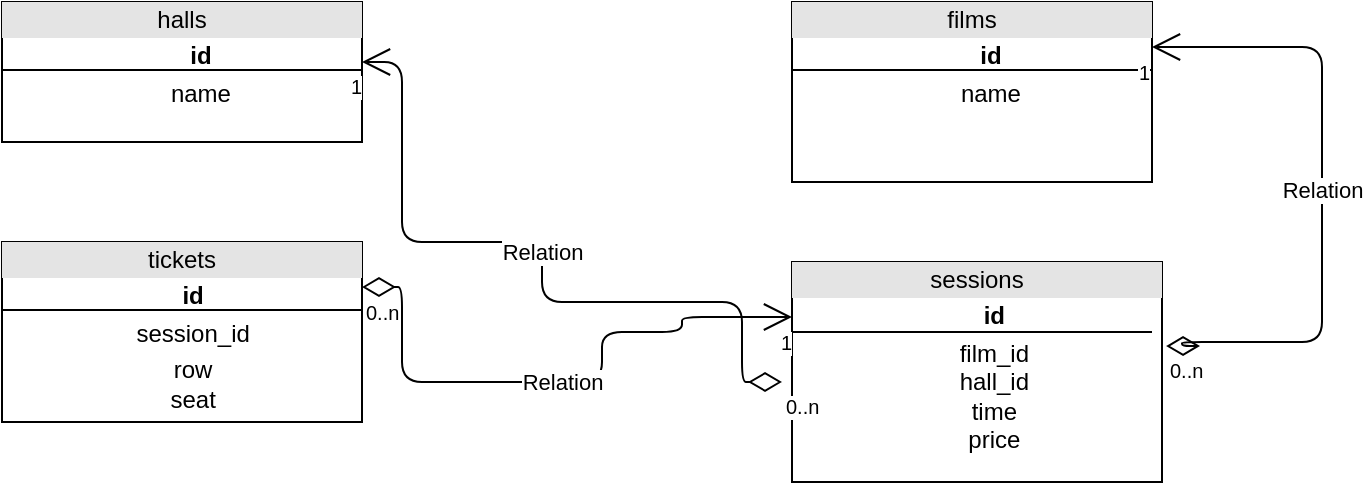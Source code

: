 <mxfile version="12.0.2" type="device" pages="1"><diagram name="Page-1" id="c4acf3e9-155e-7222-9cf6-157b1a14988f"><mxGraphModel dx="1662" dy="762" grid="1" gridSize="10" guides="1" tooltips="1" connect="1" arrows="1" fold="1" page="1" pageScale="1" pageWidth="850" pageHeight="1100" background="#ffffff" math="0" shadow="0"><root><mxCell id="0"/><mxCell id="1" parent="0"/><mxCell id="eIRLq-ZLnSiror9QXDLl-1" value="&lt;div style=&quot;box-sizing: border-box ; width: 100% ; background: #e4e4e4 ; padding: 2px&quot;&gt;halls&lt;/div&gt;&lt;table style=&quot;width: 100% ; font-size: 1em&quot; cellpadding=&quot;2&quot; cellspacing=&quot;0&quot;&gt;&lt;tbody&gt;&lt;tr&gt;&lt;td&gt;&lt;br&gt;&lt;/td&gt;&lt;td&gt;&lt;b&gt;id&lt;/b&gt;&lt;/td&gt;&lt;/tr&gt;&lt;tr&gt;&lt;td&gt;&lt;br&gt;&lt;/td&gt;&lt;td&gt;name&lt;/td&gt;&lt;/tr&gt;&lt;tr&gt;&lt;td&gt;&lt;/td&gt;&lt;td&gt;&lt;br&gt;&lt;/td&gt;&lt;/tr&gt;&lt;/tbody&gt;&lt;/table&gt;" style="verticalAlign=top;align=center;overflow=fill;html=1;" vertex="1" parent="1"><mxGeometry x="30" y="20" width="180" height="70" as="geometry"/></mxCell><mxCell id="eIRLq-ZLnSiror9QXDLl-2" value="&lt;div style=&quot;box-sizing: border-box ; width: 100% ; background: #e4e4e4 ; padding: 2px&quot;&gt;films&lt;/div&gt;&lt;table style=&quot;width: 100% ; font-size: 1em&quot; cellpadding=&quot;2&quot; cellspacing=&quot;0&quot;&gt;&lt;tbody&gt;&lt;tr&gt;&lt;td&gt;&lt;br&gt;&lt;/td&gt;&lt;td&gt;&lt;b&gt;id&lt;/b&gt;&lt;/td&gt;&lt;/tr&gt;&lt;tr&gt;&lt;td&gt;&lt;br&gt;&lt;/td&gt;&lt;td&gt;name&lt;/td&gt;&lt;/tr&gt;&lt;tr&gt;&lt;td&gt;&lt;br&gt;&lt;/td&gt;&lt;td&gt;&lt;/td&gt;&lt;/tr&gt;&lt;/tbody&gt;&lt;/table&gt;" style="verticalAlign=top;align=center;overflow=fill;html=1;" vertex="1" parent="1"><mxGeometry x="425" y="20" width="180" height="90" as="geometry"/></mxCell><mxCell id="eIRLq-ZLnSiror9QXDLl-3" value="&lt;div style=&quot;box-sizing: border-box ; width: 100% ; background: #e4e4e4 ; padding: 2px&quot;&gt;tickets&lt;/div&gt;&lt;table style=&quot;width: 100% ; font-size: 1em&quot; cellpadding=&quot;2&quot; cellspacing=&quot;0&quot;&gt;&lt;tbody&gt;&lt;tr&gt;&lt;td&gt;&lt;br&gt;&lt;/td&gt;&lt;td&gt;&lt;b&gt;id&lt;/b&gt;&lt;/td&gt;&lt;/tr&gt;&lt;tr&gt;&lt;td&gt;&lt;br&gt;&lt;/td&gt;&lt;td&gt;session_id&lt;/td&gt;&lt;/tr&gt;&lt;tr&gt;&lt;td&gt;&lt;/td&gt;&lt;td&gt;row&lt;br&gt;seat&lt;/td&gt;&lt;/tr&gt;&lt;/tbody&gt;&lt;/table&gt;" style="verticalAlign=top;align=center;overflow=fill;html=1;" vertex="1" parent="1"><mxGeometry x="30" y="140" width="180" height="90" as="geometry"/></mxCell><mxCell id="eIRLq-ZLnSiror9QXDLl-4" value="&lt;div style=&quot;box-sizing: border-box ; width: 100% ; background: #e4e4e4 ; padding: 2px&quot;&gt;sessions&lt;/div&gt;&lt;table style=&quot;width: 100% ; font-size: 1em&quot; cellpadding=&quot;2&quot; cellspacing=&quot;0&quot;&gt;&lt;tbody&gt;&lt;tr&gt;&lt;td&gt;&lt;/td&gt;&lt;td&gt;&lt;b&gt;id&lt;/b&gt;&lt;/td&gt;&lt;/tr&gt;&lt;tr&gt;&lt;td&gt;&lt;br&gt;&lt;/td&gt;&lt;td&gt;film_id&lt;br&gt;hall_id&lt;br&gt;time&lt;br&gt;price&lt;/td&gt;&lt;/tr&gt;&lt;/tbody&gt;&lt;/table&gt;" style="verticalAlign=top;align=center;overflow=fill;html=1;" vertex="1" parent="1"><mxGeometry x="425" y="150" width="185" height="110" as="geometry"/></mxCell><mxCell id="eIRLq-ZLnSiror9QXDLl-6" value="" style="line;strokeWidth=1;fillColor=none;align=left;verticalAlign=middle;spacingTop=-1;spacingLeft=3;spacingRight=3;rotatable=0;labelPosition=right;points=[];portConstraint=eastwest;" vertex="1" parent="1"><mxGeometry x="30" y="50" width="180" height="8" as="geometry"/></mxCell><mxCell id="eIRLq-ZLnSiror9QXDLl-7" value="" style="line;strokeWidth=1;fillColor=none;align=left;verticalAlign=middle;spacingTop=-1;spacingLeft=3;spacingRight=3;rotatable=0;labelPosition=right;points=[];portConstraint=eastwest;" vertex="1" parent="1"><mxGeometry x="425" y="50" width="180" height="8" as="geometry"/></mxCell><mxCell id="eIRLq-ZLnSiror9QXDLl-8" value="" style="line;strokeWidth=1;fillColor=none;align=left;verticalAlign=middle;spacingTop=-1;spacingLeft=3;spacingRight=3;rotatable=0;labelPosition=right;points=[];portConstraint=eastwest;" vertex="1" parent="1"><mxGeometry x="30" y="170" width="180" height="8" as="geometry"/></mxCell><mxCell id="eIRLq-ZLnSiror9QXDLl-9" value="" style="line;strokeWidth=1;fillColor=none;align=left;verticalAlign=middle;spacingTop=-1;spacingLeft=3;spacingRight=3;rotatable=0;labelPosition=right;points=[];portConstraint=eastwest;" vertex="1" parent="1"><mxGeometry x="425" y="181" width="180" height="8" as="geometry"/></mxCell><mxCell id="eIRLq-ZLnSiror9QXDLl-10" value="Relation" style="endArrow=open;html=1;endSize=12;startArrow=diamondThin;startSize=14;startFill=0;edgeStyle=orthogonalEdgeStyle;" edge="1" parent="1"><mxGeometry relative="1" as="geometry"><mxPoint x="420" y="210" as="sourcePoint"/><mxPoint x="210" y="50" as="targetPoint"/><Array as="points"><mxPoint x="400" y="210"/><mxPoint x="400" y="170"/><mxPoint x="300" y="170"/><mxPoint x="300" y="140"/><mxPoint x="230" y="140"/><mxPoint x="230" y="50"/></Array></mxGeometry></mxCell><mxCell id="eIRLq-ZLnSiror9QXDLl-11" value="0..n" style="resizable=0;html=1;align=left;verticalAlign=top;labelBackgroundColor=#ffffff;fontSize=10;" connectable="0" vertex="1" parent="eIRLq-ZLnSiror9QXDLl-10"><mxGeometry x="-1" relative="1" as="geometry"/></mxCell><mxCell id="eIRLq-ZLnSiror9QXDLl-12" value="1" style="resizable=0;html=1;align=right;verticalAlign=top;labelBackgroundColor=#ffffff;fontSize=10;" connectable="0" vertex="1" parent="eIRLq-ZLnSiror9QXDLl-10"><mxGeometry x="1" relative="1" as="geometry"/></mxCell><mxCell id="eIRLq-ZLnSiror9QXDLl-13" value="Relation" style="endArrow=open;html=1;endSize=12;startArrow=diamondThin;startSize=14;startFill=0;edgeStyle=orthogonalEdgeStyle;entryX=1;entryY=0.25;entryDx=0;entryDy=0;exitX=1.011;exitY=0.382;exitDx=0;exitDy=0;exitPerimeter=0;" edge="1" parent="1" source="eIRLq-ZLnSiror9QXDLl-4" target="eIRLq-ZLnSiror9QXDLl-2"><mxGeometry relative="1" as="geometry"><mxPoint x="620" y="190" as="sourcePoint"/><mxPoint x="620" y="50" as="targetPoint"/><Array as="points"><mxPoint x="620" y="192"/><mxPoint x="620" y="190"/><mxPoint x="690" y="190"/><mxPoint x="690" y="43"/></Array></mxGeometry></mxCell><mxCell id="eIRLq-ZLnSiror9QXDLl-14" value="0..n" style="resizable=0;html=1;align=left;verticalAlign=top;labelBackgroundColor=#ffffff;fontSize=10;" connectable="0" vertex="1" parent="eIRLq-ZLnSiror9QXDLl-13"><mxGeometry x="-1" relative="1" as="geometry"/></mxCell><mxCell id="eIRLq-ZLnSiror9QXDLl-15" value="1" style="resizable=0;html=1;align=right;verticalAlign=top;labelBackgroundColor=#ffffff;fontSize=10;" connectable="0" vertex="1" parent="eIRLq-ZLnSiror9QXDLl-13"><mxGeometry x="1" relative="1" as="geometry"/></mxCell><mxCell id="eIRLq-ZLnSiror9QXDLl-20" value="Relation" style="endArrow=open;html=1;endSize=12;startArrow=diamondThin;startSize=14;startFill=0;edgeStyle=orthogonalEdgeStyle;exitX=1;exitY=0.25;exitDx=0;exitDy=0;entryX=0;entryY=0.25;entryDx=0;entryDy=0;" edge="1" parent="1" source="eIRLq-ZLnSiror9QXDLl-3" target="eIRLq-ZLnSiror9QXDLl-4"><mxGeometry relative="1" as="geometry"><mxPoint x="30" y="370" as="sourcePoint"/><mxPoint x="420" y="173" as="targetPoint"/><Array as="points"><mxPoint x="230" y="163"/><mxPoint x="230" y="210"/><mxPoint x="330" y="210"/><mxPoint x="330" y="185"/><mxPoint x="370" y="185"/><mxPoint x="370" y="178"/></Array></mxGeometry></mxCell><mxCell id="eIRLq-ZLnSiror9QXDLl-21" value="0..n" style="resizable=0;html=1;align=left;verticalAlign=top;labelBackgroundColor=#ffffff;fontSize=10;" connectable="0" vertex="1" parent="eIRLq-ZLnSiror9QXDLl-20"><mxGeometry x="-1" relative="1" as="geometry"/></mxCell><mxCell id="eIRLq-ZLnSiror9QXDLl-22" value="1" style="resizable=0;html=1;align=right;verticalAlign=top;labelBackgroundColor=#ffffff;fontSize=10;" connectable="0" vertex="1" parent="eIRLq-ZLnSiror9QXDLl-20"><mxGeometry x="1" relative="1" as="geometry"/></mxCell><mxCell id="eIRLq-ZLnSiror9QXDLl-25" style="edgeStyle=orthogonalEdgeStyle;rounded=0;orthogonalLoop=1;jettySize=auto;html=1;exitX=0.5;exitY=1;exitDx=0;exitDy=0;" edge="1" parent="1" source="eIRLq-ZLnSiror9QXDLl-2" target="eIRLq-ZLnSiror9QXDLl-2"><mxGeometry relative="1" as="geometry"/></mxCell></root></mxGraphModel></diagram></mxfile>